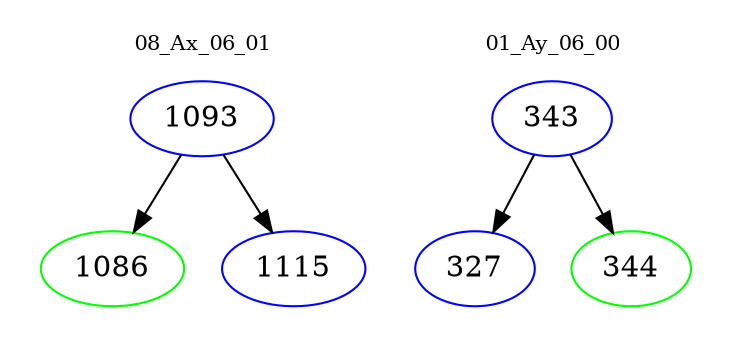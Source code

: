 digraph{
subgraph cluster_0 {
color = white
label = "08_Ax_06_01";
fontsize=10;
T0_1093 [label="1093", color="blue"]
T0_1093 -> T0_1086 [color="black"]
T0_1086 [label="1086", color="green"]
T0_1093 -> T0_1115 [color="black"]
T0_1115 [label="1115", color="blue"]
}
subgraph cluster_1 {
color = white
label = "01_Ay_06_00";
fontsize=10;
T1_343 [label="343", color="blue"]
T1_343 -> T1_327 [color="black"]
T1_327 [label="327", color="blue"]
T1_343 -> T1_344 [color="black"]
T1_344 [label="344", color="green"]
}
}
